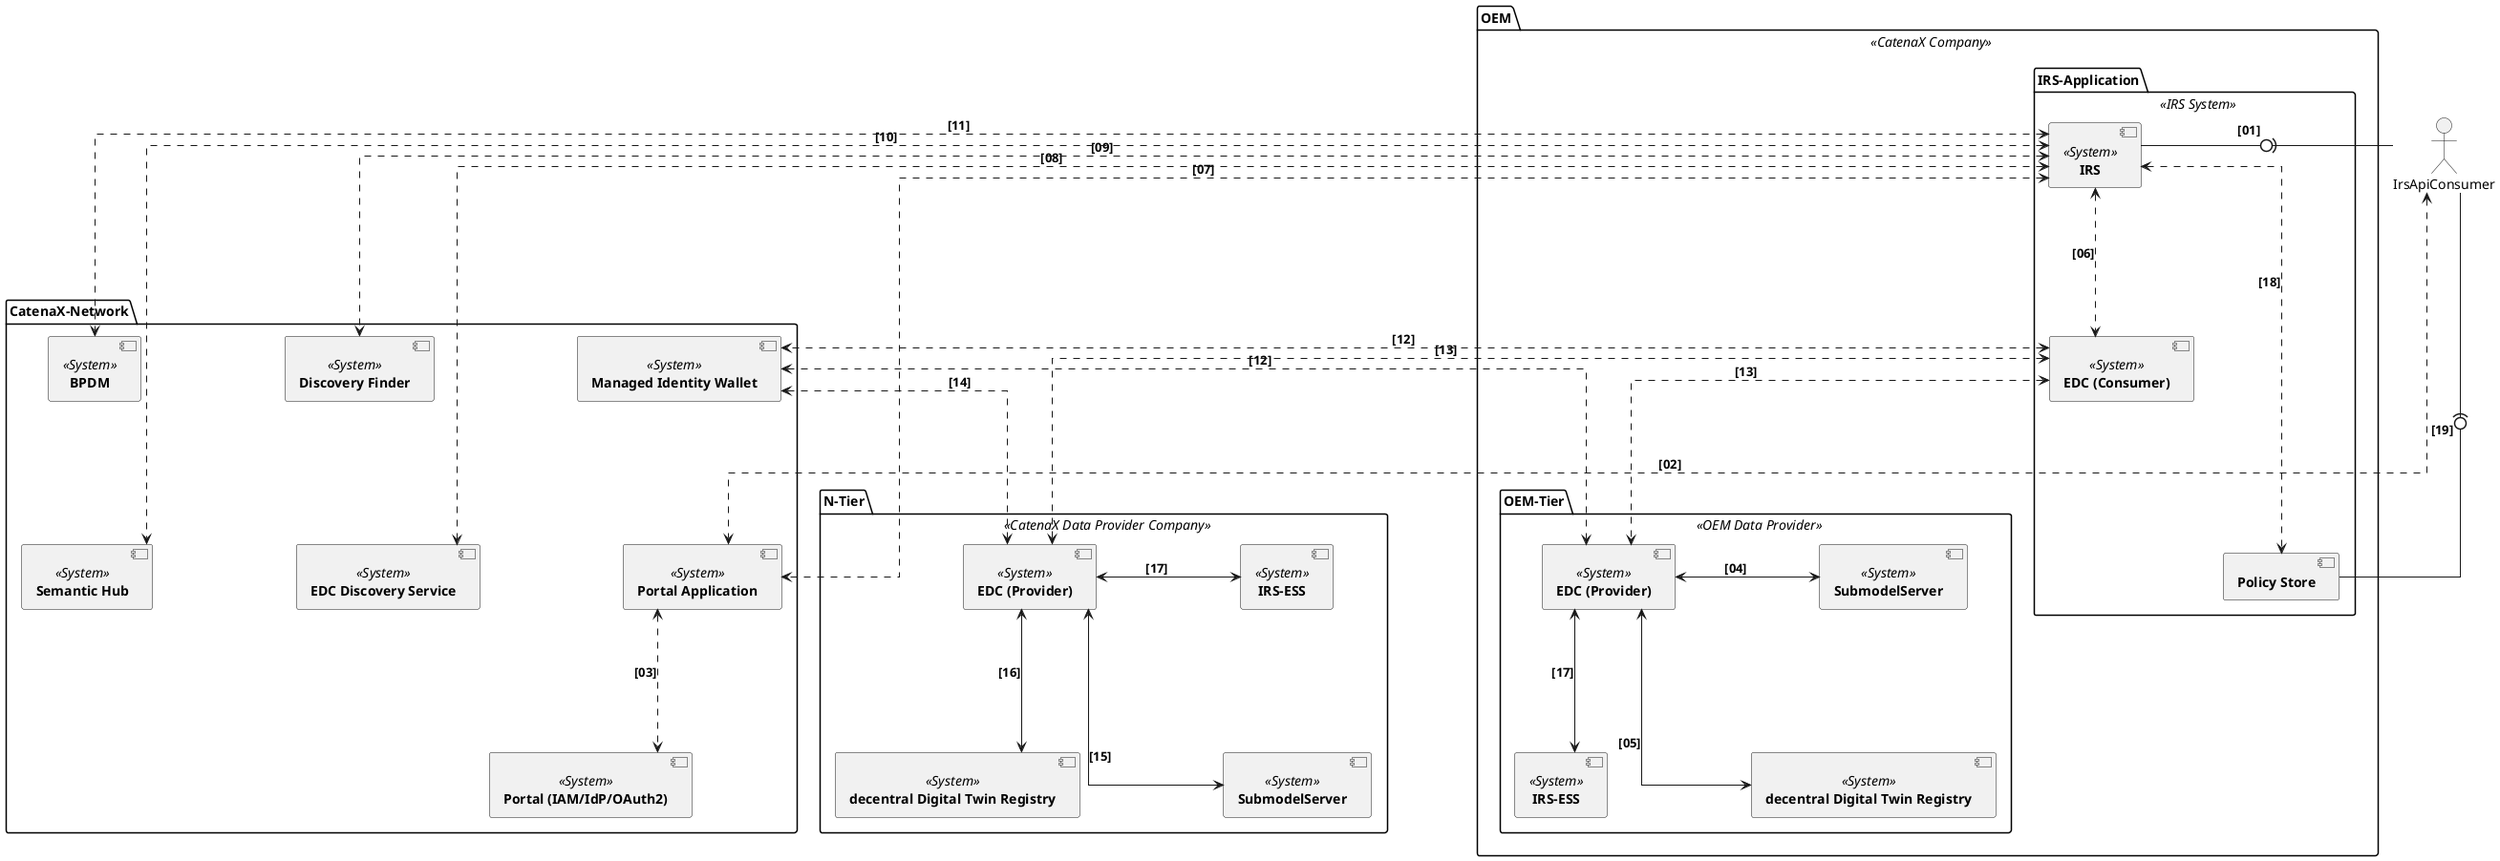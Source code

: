 @startuml
skinparam monochrome true
skinparam shadowing false
skinparam spacing 50
skinparam linetype ortho
skinparam nodesep 150
skinparam ranksep 150
skinparam defaultFontName "Architects daughter"

actor IrsApiConsumer

package [**OEM**] <<CatenaX Company>> as consumer {

    package [**IRS-Application**] <<IRS System>> as irs_component {
	    component [**IRS**] <<System>> as IRS
	    component [**EDC (Consumer)**] <<System>> as EDC
	    component [**Policy Store**] as policy_store
    }

    package [**OEM-Tier**] <<OEM Data Provider>> as oem_provider {
        component [**EDC (Provider)**] <<System>> as EDCProviderOEM
        component [**SubmodelServer**] <<System>> as SubmodelServerOEM
        component [**decentral Digital Twin Registry**] <<System>> as DT_REG_OEM
        component [**IRS-ESS**] <<System>> as EssOEM
    }

}

package [**CatenaX-Network**] as network {
    component [**Managed Identity Wallet**] <<System>> as miw
    component [**Portal Application**] <<System>> as IAM_IRS
    component [**Portal (IAM/IdP/OAuth2)**] <<System>> as Portal_IdP
    component [**EDC Discovery Service**] <<System>> as edc_discovery
    component [**Discovery Finder**] <<System>> as discovery_finder
    component [**Semantic Hub**] <<System>> as semantic_hub
    component [**BPDM**] <<System>> as bpdm
}

package [**N-Tier**] <<CatenaX Data Provider Company>> as provider {
    component [**EDC (Provider)**] <<System>> as EDCProvider
    component [**SubmodelServer**] <<System>> as SubmodelServer
    component [**decentral Digital Twin Registry**] <<System>> as DT_REG
    component [**IRS-ESS**] <<System>> as EssProvider
}

IrsApiConsumer -r(0- IRS : **[01]**
IrsApiConsumer <.r.> IAM_IRS  : **[02]**
IAM_IRS  <..> Portal_IdP  : **[03]**

EDCProviderOEM <-> SubmodelServerOEM : **[04]**
EDCProviderOEM <--> DT_REG_OEM : **[05]**
EDCProviderOEM <--> EssOEM : **[17]**
miw <..> EDCProviderOEM  : **[12]**

IRS <.d.> EDC  : **[06]**
IRS <..> IAM_IRS : **[07]**
IRS <..> edc_discovery  : **[08]**


IRS <..> discovery_finder  : **[09]**
IRS <..> semantic_hub  : **[10]**
IRS <..> bpdm  : **[11]**
EDC <..> miw  : **[12]**
EDC <..> EDCProvider  : **[13]**
EDC <..> EDCProviderOEM  : **[13]**

miw <..> EDCProvider  : **[14]**
EDCProvider <--> SubmodelServer : **[15]**
EDCProvider <--> DT_REG : **[16]**
EDCProvider <-> EssProvider : **[17]**

IRS <...> policy_store : **[18]**
IrsApiConsumer -r(0- policy_store : **[19]**

miw -[hidden]d- IAM_IRS
miw -[hidden]r- discovery_finder
discovery_finder -[hidden]d- edc_discovery
bpdm -[hidden]d- semantic_hub

@enduml